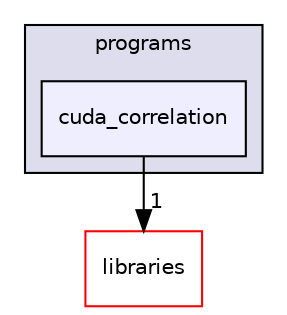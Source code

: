 digraph "xmipp/applications/programs/cuda_correlation" {
  compound=true
  node [ fontsize="10", fontname="Helvetica"];
  edge [ labelfontsize="10", labelfontname="Helvetica"];
  subgraph clusterdir_592b16dc4070b933e5655da2b0d20bbb {
    graph [ bgcolor="#ddddee", pencolor="black", label="programs" fontname="Helvetica", fontsize="10", URL="dir_592b16dc4070b933e5655da2b0d20bbb.html"]
  dir_0045444450ff25aecaef96551777419c [shape=box, label="cuda_correlation", style="filled", fillcolor="#eeeeff", pencolor="black", URL="dir_0045444450ff25aecaef96551777419c.html"];
  }
  dir_29dba3f3840f20df3b04d1972e99046b [shape=box label="libraries" fillcolor="white" style="filled" color="red" URL="dir_29dba3f3840f20df3b04d1972e99046b.html"];
  dir_0045444450ff25aecaef96551777419c->dir_29dba3f3840f20df3b04d1972e99046b [headlabel="1", labeldistance=1.5 headhref="dir_000070_000027.html"];
}
